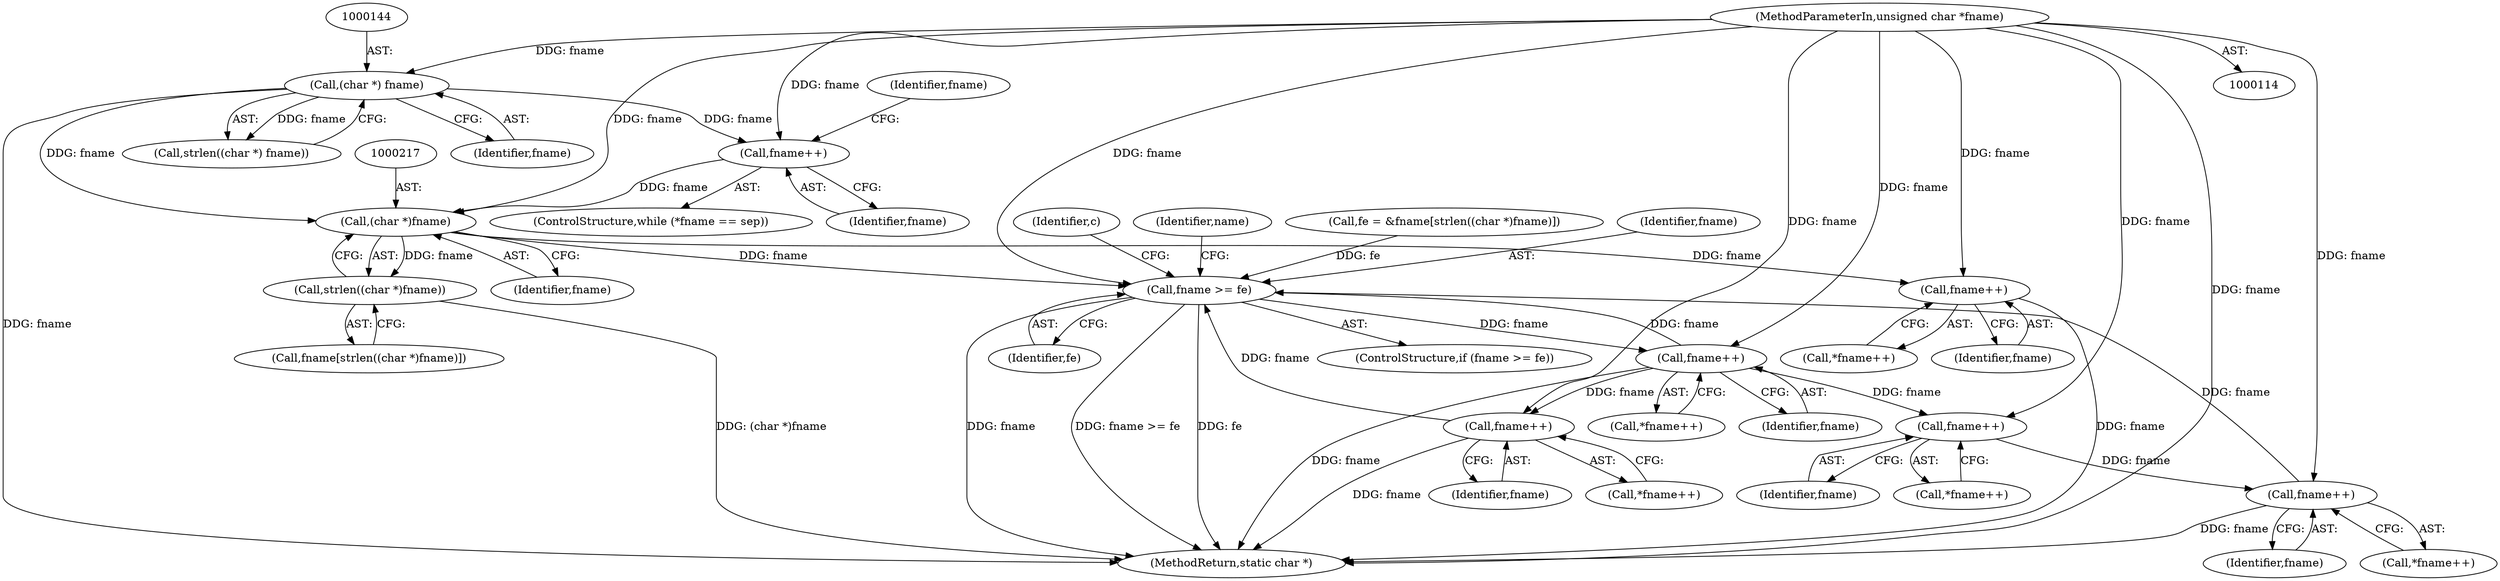 digraph "1_libmspack_7cadd489698be117c47efcadd742651594429e6d@pointer" {
"1000199" [label="(Call,fname++)"];
"1000143" [label="(Call,(char *) fname)"];
"1000115" [label="(MethodParameterIn,unsigned char *fname)"];
"1000216" [label="(Call,(char *)fname)"];
"1000215" [label="(Call,strlen((char *)fname))"];
"1000225" [label="(Call,fname >= fe)"];
"1000238" [label="(Call,fname++)"];
"1000266" [label="(Call,fname++)"];
"1000291" [label="(Call,fname++)"];
"1000299" [label="(Call,fname++)"];
"1000407" [label="(Call,fname++)"];
"1000218" [label="(Identifier,fname)"];
"1000291" [label="(Call,fname++)"];
"1000236" [label="(Identifier,c)"];
"1000267" [label="(Identifier,fname)"];
"1000238" [label="(Call,fname++)"];
"1000237" [label="(Call,*fname++)"];
"1000216" [label="(Call,(char *)fname)"];
"1000265" [label="(Call,*fname++)"];
"1000142" [label="(Call,strlen((char *) fname))"];
"1000408" [label="(Identifier,fname)"];
"1000213" [label="(Call,fname[strlen((char *)fname)])"];
"1000145" [label="(Identifier,fname)"];
"1000215" [label="(Call,strlen((char *)fname))"];
"1000298" [label="(Call,*fname++)"];
"1000290" [label="(Call,*fname++)"];
"1000444" [label="(MethodReturn,static char *)"];
"1000230" [label="(Identifier,name)"];
"1000224" [label="(ControlStructure,if (fname >= fe))"];
"1000210" [label="(Call,fe = &fname[strlen((char *)fname)])"];
"1000406" [label="(Call,*fname++)"];
"1000197" [label="(Identifier,fname)"];
"1000266" [label="(Call,fname++)"];
"1000299" [label="(Call,fname++)"];
"1000407" [label="(Call,fname++)"];
"1000199" [label="(Call,fname++)"];
"1000225" [label="(Call,fname >= fe)"];
"1000300" [label="(Identifier,fname)"];
"1000200" [label="(Identifier,fname)"];
"1000292" [label="(Identifier,fname)"];
"1000239" [label="(Identifier,fname)"];
"1000226" [label="(Identifier,fname)"];
"1000227" [label="(Identifier,fe)"];
"1000194" [label="(ControlStructure,while (*fname == sep))"];
"1000115" [label="(MethodParameterIn,unsigned char *fname)"];
"1000143" [label="(Call,(char *) fname)"];
"1000199" -> "1000194"  [label="AST: "];
"1000199" -> "1000200"  [label="CFG: "];
"1000200" -> "1000199"  [label="AST: "];
"1000197" -> "1000199"  [label="CFG: "];
"1000143" -> "1000199"  [label="DDG: fname"];
"1000115" -> "1000199"  [label="DDG: fname"];
"1000199" -> "1000216"  [label="DDG: fname"];
"1000143" -> "1000142"  [label="AST: "];
"1000143" -> "1000145"  [label="CFG: "];
"1000144" -> "1000143"  [label="AST: "];
"1000145" -> "1000143"  [label="AST: "];
"1000142" -> "1000143"  [label="CFG: "];
"1000143" -> "1000444"  [label="DDG: fname"];
"1000143" -> "1000142"  [label="DDG: fname"];
"1000115" -> "1000143"  [label="DDG: fname"];
"1000143" -> "1000216"  [label="DDG: fname"];
"1000115" -> "1000114"  [label="AST: "];
"1000115" -> "1000444"  [label="DDG: fname"];
"1000115" -> "1000216"  [label="DDG: fname"];
"1000115" -> "1000225"  [label="DDG: fname"];
"1000115" -> "1000238"  [label="DDG: fname"];
"1000115" -> "1000266"  [label="DDG: fname"];
"1000115" -> "1000291"  [label="DDG: fname"];
"1000115" -> "1000299"  [label="DDG: fname"];
"1000115" -> "1000407"  [label="DDG: fname"];
"1000216" -> "1000215"  [label="AST: "];
"1000216" -> "1000218"  [label="CFG: "];
"1000217" -> "1000216"  [label="AST: "];
"1000218" -> "1000216"  [label="AST: "];
"1000215" -> "1000216"  [label="CFG: "];
"1000216" -> "1000215"  [label="DDG: fname"];
"1000216" -> "1000225"  [label="DDG: fname"];
"1000216" -> "1000407"  [label="DDG: fname"];
"1000215" -> "1000213"  [label="AST: "];
"1000213" -> "1000215"  [label="CFG: "];
"1000215" -> "1000444"  [label="DDG: (char *)fname"];
"1000225" -> "1000224"  [label="AST: "];
"1000225" -> "1000227"  [label="CFG: "];
"1000226" -> "1000225"  [label="AST: "];
"1000227" -> "1000225"  [label="AST: "];
"1000230" -> "1000225"  [label="CFG: "];
"1000236" -> "1000225"  [label="CFG: "];
"1000225" -> "1000444"  [label="DDG: fname >= fe"];
"1000225" -> "1000444"  [label="DDG: fe"];
"1000225" -> "1000444"  [label="DDG: fname"];
"1000238" -> "1000225"  [label="DDG: fname"];
"1000266" -> "1000225"  [label="DDG: fname"];
"1000299" -> "1000225"  [label="DDG: fname"];
"1000210" -> "1000225"  [label="DDG: fe"];
"1000225" -> "1000238"  [label="DDG: fname"];
"1000238" -> "1000237"  [label="AST: "];
"1000238" -> "1000239"  [label="CFG: "];
"1000239" -> "1000238"  [label="AST: "];
"1000237" -> "1000238"  [label="CFG: "];
"1000238" -> "1000444"  [label="DDG: fname"];
"1000238" -> "1000266"  [label="DDG: fname"];
"1000238" -> "1000291"  [label="DDG: fname"];
"1000266" -> "1000265"  [label="AST: "];
"1000266" -> "1000267"  [label="CFG: "];
"1000267" -> "1000266"  [label="AST: "];
"1000265" -> "1000266"  [label="CFG: "];
"1000266" -> "1000444"  [label="DDG: fname"];
"1000291" -> "1000290"  [label="AST: "];
"1000291" -> "1000292"  [label="CFG: "];
"1000292" -> "1000291"  [label="AST: "];
"1000290" -> "1000291"  [label="CFG: "];
"1000291" -> "1000299"  [label="DDG: fname"];
"1000299" -> "1000298"  [label="AST: "];
"1000299" -> "1000300"  [label="CFG: "];
"1000300" -> "1000299"  [label="AST: "];
"1000298" -> "1000299"  [label="CFG: "];
"1000299" -> "1000444"  [label="DDG: fname"];
"1000407" -> "1000406"  [label="AST: "];
"1000407" -> "1000408"  [label="CFG: "];
"1000408" -> "1000407"  [label="AST: "];
"1000406" -> "1000407"  [label="CFG: "];
"1000407" -> "1000444"  [label="DDG: fname"];
}
